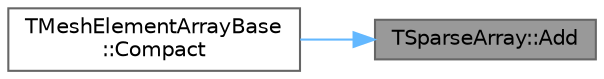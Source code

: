 digraph "TSparseArray::Add"
{
 // INTERACTIVE_SVG=YES
 // LATEX_PDF_SIZE
  bgcolor="transparent";
  edge [fontname=Helvetica,fontsize=10,labelfontname=Helvetica,labelfontsize=10];
  node [fontname=Helvetica,fontsize=10,shape=box,height=0.2,width=0.4];
  rankdir="RL";
  Node1 [id="Node000001",label="TSparseArray::Add",height=0.2,width=0.4,color="gray40", fillcolor="grey60", style="filled", fontcolor="black",tooltip="Adds an element to the array."];
  Node1 -> Node2 [id="edge1_Node000001_Node000002",dir="back",color="steelblue1",style="solid",tooltip=" "];
  Node2 [id="Node000002",label="TMeshElementArrayBase\l::Compact",height=0.2,width=0.4,color="grey40", fillcolor="white", style="filled",URL="$d5/dd0/classTMeshElementArrayBase.html#abf8675849a05db26f4fcab18cb2a60f9",tooltip="Compacts elements and returns a remapping table."];
}

